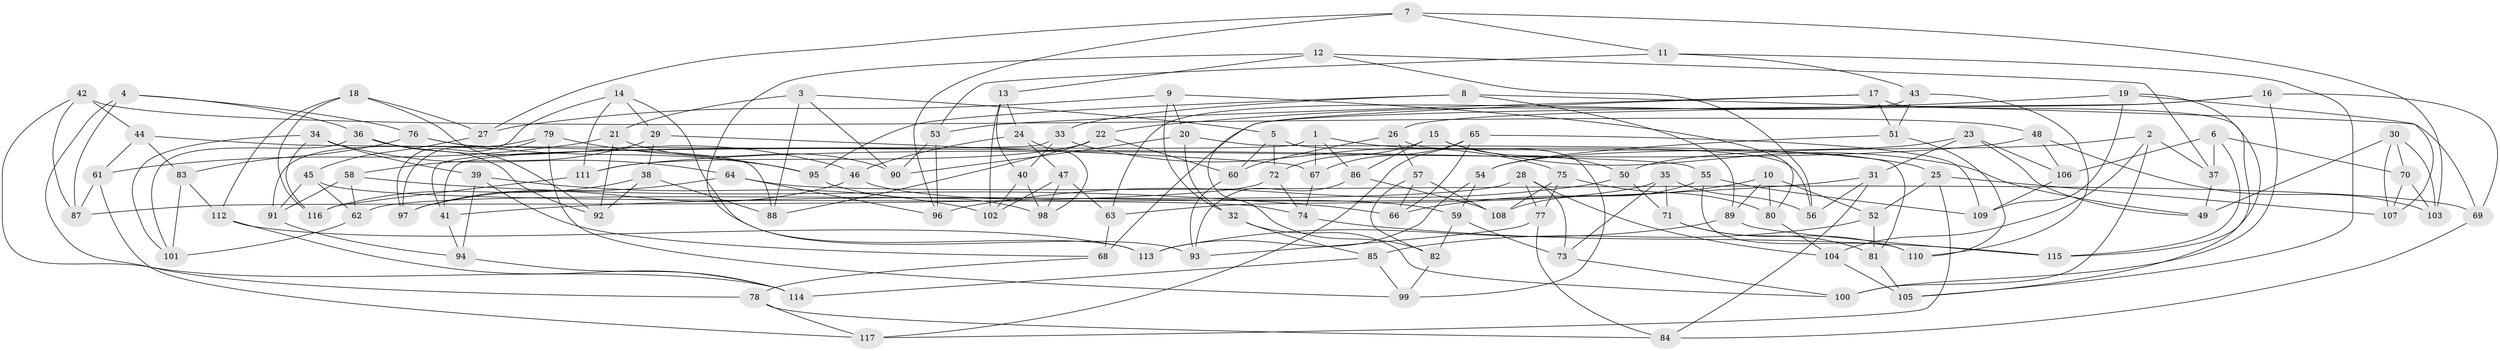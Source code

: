 // coarse degree distribution, {4: 0.2571428571428571, 3: 0.22857142857142856, 5: 0.17142857142857143, 7: 0.14285714285714285, 12: 0.02857142857142857, 9: 0.05714285714285714, 6: 0.05714285714285714, 11: 0.02857142857142857, 10: 0.02857142857142857}
// Generated by graph-tools (version 1.1) at 2025/04/03/04/25 22:04:01]
// undirected, 117 vertices, 234 edges
graph export_dot {
graph [start="1"]
  node [color=gray90,style=filled];
  1;
  2;
  3;
  4;
  5;
  6;
  7;
  8;
  9;
  10;
  11;
  12;
  13;
  14;
  15;
  16;
  17;
  18;
  19;
  20;
  21;
  22;
  23;
  24;
  25;
  26;
  27;
  28;
  29;
  30;
  31;
  32;
  33;
  34;
  35;
  36;
  37;
  38;
  39;
  40;
  41;
  42;
  43;
  44;
  45;
  46;
  47;
  48;
  49;
  50;
  51;
  52;
  53;
  54;
  55;
  56;
  57;
  58;
  59;
  60;
  61;
  62;
  63;
  64;
  65;
  66;
  67;
  68;
  69;
  70;
  71;
  72;
  73;
  74;
  75;
  76;
  77;
  78;
  79;
  80;
  81;
  82;
  83;
  84;
  85;
  86;
  87;
  88;
  89;
  90;
  91;
  92;
  93;
  94;
  95;
  96;
  97;
  98;
  99;
  100;
  101;
  102;
  103;
  104;
  105;
  106;
  107;
  108;
  109;
  110;
  111;
  112;
  113;
  114;
  115;
  116;
  117;
  1 -- 67;
  1 -- 86;
  1 -- 25;
  1 -- 41;
  2 -- 100;
  2 -- 50;
  2 -- 37;
  2 -- 104;
  3 -- 5;
  3 -- 21;
  3 -- 88;
  3 -- 90;
  4 -- 87;
  4 -- 78;
  4 -- 36;
  4 -- 76;
  5 -- 72;
  5 -- 56;
  5 -- 60;
  6 -- 37;
  6 -- 70;
  6 -- 106;
  6 -- 115;
  7 -- 103;
  7 -- 11;
  7 -- 96;
  7 -- 27;
  8 -- 95;
  8 -- 89;
  8 -- 33;
  8 -- 69;
  9 -- 20;
  9 -- 27;
  9 -- 80;
  9 -- 32;
  10 -- 52;
  10 -- 80;
  10 -- 66;
  10 -- 89;
  11 -- 53;
  11 -- 43;
  11 -- 105;
  12 -- 13;
  12 -- 37;
  12 -- 113;
  12 -- 56;
  13 -- 24;
  13 -- 102;
  13 -- 40;
  14 -- 97;
  14 -- 29;
  14 -- 111;
  14 -- 93;
  15 -- 72;
  15 -- 49;
  15 -- 86;
  15 -- 50;
  16 -- 100;
  16 -- 26;
  16 -- 69;
  16 -- 68;
  17 -- 51;
  17 -- 82;
  17 -- 53;
  17 -- 105;
  18 -- 116;
  18 -- 92;
  18 -- 27;
  18 -- 112;
  19 -- 109;
  19 -- 22;
  19 -- 115;
  19 -- 107;
  20 -- 32;
  20 -- 90;
  20 -- 81;
  21 -- 61;
  21 -- 92;
  21 -- 90;
  22 -- 111;
  22 -- 88;
  22 -- 60;
  23 -- 31;
  23 -- 106;
  23 -- 49;
  23 -- 54;
  24 -- 98;
  24 -- 46;
  24 -- 47;
  25 -- 52;
  25 -- 107;
  25 -- 117;
  26 -- 57;
  26 -- 99;
  26 -- 60;
  27 -- 45;
  28 -- 73;
  28 -- 77;
  28 -- 104;
  28 -- 62;
  29 -- 67;
  29 -- 58;
  29 -- 38;
  30 -- 107;
  30 -- 49;
  30 -- 70;
  30 -- 103;
  31 -- 41;
  31 -- 56;
  31 -- 84;
  32 -- 85;
  32 -- 100;
  33 -- 75;
  33 -- 41;
  33 -- 40;
  34 -- 101;
  34 -- 116;
  34 -- 64;
  34 -- 39;
  35 -- 73;
  35 -- 71;
  35 -- 56;
  35 -- 63;
  36 -- 46;
  36 -- 92;
  36 -- 101;
  37 -- 49;
  38 -- 92;
  38 -- 116;
  38 -- 88;
  39 -- 68;
  39 -- 94;
  39 -- 102;
  40 -- 98;
  40 -- 102;
  41 -- 94;
  42 -- 48;
  42 -- 87;
  42 -- 44;
  42 -- 114;
  43 -- 63;
  43 -- 110;
  43 -- 51;
  44 -- 61;
  44 -- 83;
  44 -- 55;
  45 -- 74;
  45 -- 91;
  45 -- 62;
  46 -- 59;
  46 -- 97;
  47 -- 102;
  47 -- 98;
  47 -- 63;
  48 -- 111;
  48 -- 106;
  48 -- 103;
  50 -- 71;
  50 -- 96;
  51 -- 54;
  51 -- 110;
  52 -- 81;
  52 -- 85;
  53 -- 96;
  53 -- 90;
  54 -- 113;
  54 -- 59;
  55 -- 108;
  55 -- 109;
  55 -- 110;
  57 -- 66;
  57 -- 108;
  57 -- 82;
  58 -- 66;
  58 -- 62;
  58 -- 91;
  59 -- 73;
  59 -- 82;
  60 -- 93;
  61 -- 87;
  61 -- 117;
  62 -- 101;
  63 -- 68;
  64 -- 69;
  64 -- 97;
  64 -- 96;
  65 -- 66;
  65 -- 117;
  65 -- 109;
  65 -- 67;
  67 -- 74;
  68 -- 78;
  69 -- 84;
  70 -- 107;
  70 -- 103;
  71 -- 110;
  71 -- 81;
  72 -- 87;
  72 -- 74;
  73 -- 100;
  74 -- 115;
  75 -- 108;
  75 -- 80;
  75 -- 77;
  76 -- 95;
  76 -- 83;
  76 -- 88;
  77 -- 93;
  77 -- 84;
  78 -- 84;
  78 -- 117;
  79 -- 99;
  79 -- 91;
  79 -- 97;
  79 -- 95;
  80 -- 104;
  81 -- 105;
  82 -- 99;
  83 -- 101;
  83 -- 112;
  85 -- 99;
  85 -- 114;
  86 -- 108;
  86 -- 93;
  89 -- 113;
  89 -- 115;
  91 -- 94;
  94 -- 114;
  95 -- 98;
  104 -- 105;
  106 -- 109;
  111 -- 116;
  112 -- 114;
  112 -- 113;
}
